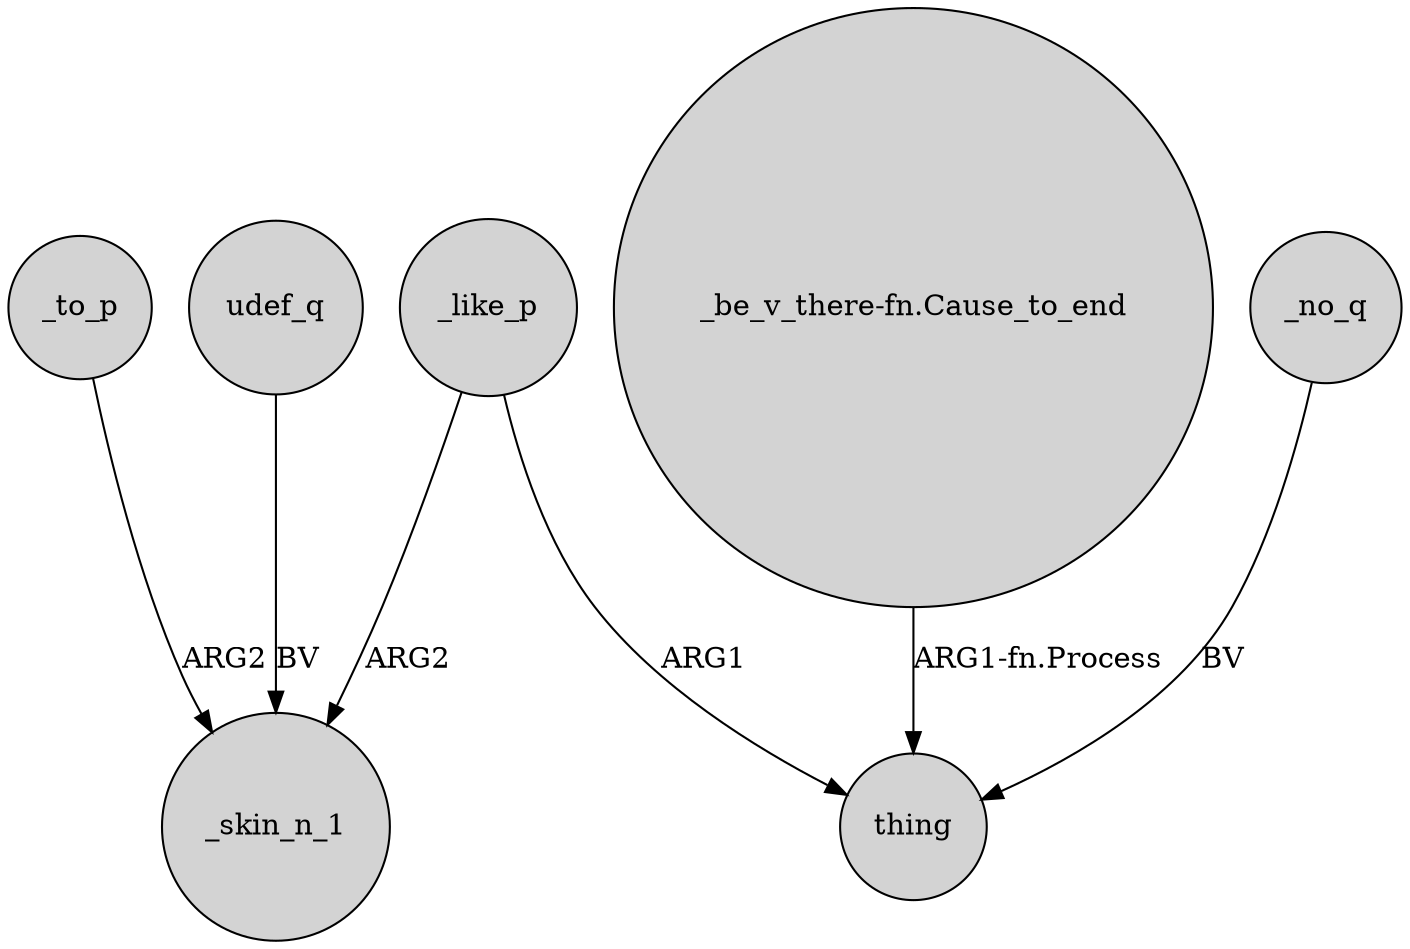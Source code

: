 digraph {
	node [shape=circle style=filled]
	_to_p -> _skin_n_1 [label=ARG2]
	udef_q -> _skin_n_1 [label=BV]
	"_be_v_there-fn.Cause_to_end" -> thing [label="ARG1-fn.Process"]
	_no_q -> thing [label=BV]
	_like_p -> _skin_n_1 [label=ARG2]
	_like_p -> thing [label=ARG1]
}
